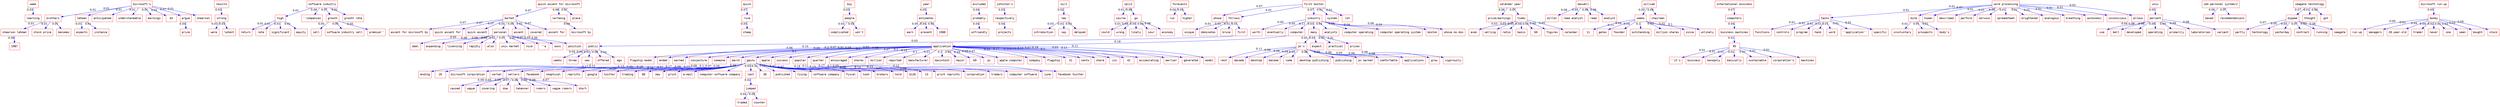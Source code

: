 strict digraph  {
	week	 [color=red,
		fontname=courier,
		shape=box];
	learning	 [color=red,
		fontname=courier,
		shape=box];
	week -> learning	 [color=blue,
		xlabel=0.03];
	"microsoft's"	 [color=red,
		fontname=courier,
		shape=box];
	brothers	 [color=red,
		fontname=courier,
		shape=box];
	"microsoft's" -> brothers	 [color=blue,
		xlabel=0.01];
	lehman	 [color=red,
		fontname=courier,
		shape=box];
	"microsoft's" -> lehman	 [color=blue,
		xlabel=0.01];
	anticipated	 [color=red,
		fontname=courier,
		shape=box];
	"microsoft's" -> anticipated	 [color=blue,
		xlabel=0.01];
	understandable	 [color=red,
		fontname=courier,
		shape=box];
	"microsoft's" -> understandable	 [color=blue,
		xlabel=0.01];
	earnings	 [color=red,
		fontname=courier,
		shape=box];
	"microsoft's" -> earnings	 [color=blue,
		xlabel=0.01];
	"$4"	 [color=red,
		fontname=courier,
		shape=box];
	"microsoft's" -> "$4"	 [color=blue,
		xlabel=0.01];
	argue	 [color=red,
		fontname=courier,
		shape=box];
	"microsoft's" -> argue	 [color=blue,
		xlabel=0.07];
	shearson	 [color=red,
		fontname=courier,
		shape=box];
	"microsoft's" -> shearson	 [color=blue,
		xlabel=0.01];
	"shearson lehman"	 [color=red,
		fontname=courier,
		shape=box];
	brothers -> "shearson lehman"	 [color=blue,
		xlabel=0.01];
	"stock price"	 [color=red,
		fontname=courier,
		shape=box];
	brothers -> "stock price"	 [color=blue,
		xlabel=0.01];
	becomes	 [color=red,
		fontname=courier,
		shape=box];
	brothers -> becomes	 [color=blue,
		xlabel=0.01];
	expects	 [color=red,
		fontname=courier,
		shape=box];
	lehman -> expects	 [color=blue,
		xlabel=0.01];
	instance	 [color=red,
		fontname=courier,
		shape=box];
	lehman -> instance	 [color=blue,
		xlabel=0.01];
	price	 [color=red,
		fontname=courier,
		shape=box];
	argue -> price	 [color=blue,
		xlabel=0.04];
	1987	 [color=red,
		fontname=courier,
		shape=box];
	"shearson lehman" -> 1987	 [color=blue,
		xlabel=0.08];
	results	 [color=red,
		fontname=courier,
		shape=box];
	strong	 [color=red,
		fontname=courier,
		shape=box];
	results -> strong	 [color=blue,
		xlabel=0.03];
	were	 [color=red,
		fontname=courier,
		shape=box];
	strong -> were	 [color=blue,
		xlabel=0.03];
	latest	 [color=red,
		fontname=courier,
		shape=box];
	strong -> latest	 [color=blue,
		xlabel=0.03];
	"software industry"	 [color=red,
		fontname=courier,
		shape=box];
	high	 [color=red,
		fontname=courier,
		shape=box];
	"software industry" -> high	 [color=blue,
		xlabel=0.01];
	"''companies"	 [color=red,
		fontname=courier,
		shape=box];
	"software industry" -> "''companies"	 [color=blue,
		xlabel=0.08];
	growth	 [color=red,
		fontname=courier,
		shape=box];
	"software industry" -> growth	 [color=blue,
		xlabel=0.07];
	"growth rate"	 [color=red,
		fontname=courier,
		shape=box];
	"software industry" -> "growth rate"	 [color=blue,
		xlabel=0.01];
	return	 [color=red,
		fontname=courier,
		shape=box];
	high -> return	 [color=blue,
		xlabel=0.01];
	rate	 [color=red,
		fontname=courier,
		shape=box];
	high -> rate	 [color=blue,
		xlabel=0.01];
	significant	 [color=red,
		fontname=courier,
		shape=box];
	high -> significant	 [color=blue,
		xlabel=0.01];
	equity	 [color=red,
		fontname=courier,
		shape=box];
	high -> equity	 [color=blue,
		xlabel=0.01];
	sell	 [color=red,
		fontname=courier,
		shape=box];
	growth -> sell	 [color=blue,
		xlabel=0.05];
	"software industry sell"	 [color=red,
		fontname=courier,
		shape=box];
	growth -> "software industry sell"	 [color=blue,
		xlabel=0.05];
	"premium''"	 [color=red,
		fontname=courier,
		shape=box];
	growth -> "premium''"	 [color=blue,
		xlabel=0.05];
	"quick ascent for microsoft"	 [color=red,
		fontname=courier,
		shape=box];
	market	 [color=red,
		fontname=courier,
		shape=box];
	"quick ascent for microsoft" -> market	 [color=blue,
		xlabel=0.07];
	vartanig	 [color=red,
		fontname=courier,
		shape=box];
	"quick ascent for microsoft" -> vartanig	 [color=blue,
		xlabel=0.08];
	place	 [color=red,
		fontname=courier,
		shape=box];
	"quick ascent for microsoft" -> place	 [color=blue,
		xlabel=0.07];
	"ascent for microsoft by"	 [color=red,
		fontname=courier,
		shape=box];
	market -> "ascent for microsoft by"	 [color=blue,
		xlabel=0.07];
	"quick ascent for"	 [color=red,
		fontname=courier,
		shape=box];
	market -> "quick ascent for"	 [color=blue,
		xlabel=0.07];
	"quick ascent"	 [color=red,
		fontname=courier,
		shape=box];
	market -> "quick ascent"	 [color=blue,
		xlabel=0.07];
	personal	 [color=red,
		fontname=courier,
		shape=box];
	market -> personal	 [color=blue,
		xlabel=0.05];
	ascent	 [color=red,
		fontname=courier,
		shape=box];
	market -> ascent	 [color=blue,
		xlabel=0.05];
	covered	 [color=red,
		fontname=courier,
		shape=box];
	market -> covered	 [color=blue,
		xlabel=0.01];
	"ascent for"	 [color=red,
		fontname=courier,
		shape=box];
	market -> "ascent for"	 [color=blue,
		xlabel=0.07];
	"microsoft by"	 [color=red,
		fontname=courier,
		shape=box];
	vartanig -> "microsoft by"	 [color=blue,
		xlabel=0.08];
	deal	 [color=red,
		fontname=courier,
		shape=box];
	personal -> deal	 [color=blue,
		xlabel=0.05];
	expanding	 [color=red,
		fontname=courier,
		shape=box];
	personal -> expanding	 [color=blue,
		xlabel=0.06];
	licensing	 [color=red,
		fontname=courier,
		shape=box];
	personal -> licensing	 [color=blue,
		xlabel=0.06];
	rapidly	 [color=red,
		fontname=courier,
		shape=box];
	personal -> rapidly	 [color=blue,
		xlabel=0.06];
	also	 [color=red,
		fontname=courier,
		shape=box];
	personal -> also	 [color=blue,
		xlabel=0.02];
	"unix market"	 [color=red,
		fontname=courier,
		shape=box];
	personal -> "unix market"	 [color=blue,
		xlabel=0.07];
	nice	 [color=red,
		fontname=courier,
		shape=box];
	personal -> nice	 [color=blue,
		xlabel=0.07];
	"''a"	 [color=red,
		fontname=courier,
		shape=box];
	personal -> "''a"	 [color=blue,
		xlabel=0.07];
	owns	 [color=red,
		fontname=courier,
		shape=box];
	personal -> owns	 [color=blue,
		xlabel=0.05];
	position	 [color=red,
		fontname=courier,
		shape=box];
	personal -> position	 [color=blue,
		xlabel=0.06];
	quick	 [color=red,
		fontname=courier,
		shape=box];
	rise	 [color=red,
		fontname=courier,
		shape=box];
	quick -> rise	 [color=blue,
		xlabel=0.07];
	steep	 [color=red,
		fontname=courier,
		shape=box];
	rise -> steep	 [color=blue,
		xlabel=0.05];
	buy	 [color=red,
		fontname=courier,
		shape=box];
	people	 [color=red,
		fontname=courier,
		shape=box];
	buy -> people	 [color=blue,
		xlabel=0.03];
	complicated	 [color=red,
		fontname=courier,
		shape=box];
	people -> complicated	 [color=blue,
		xlabel=0.03];
	"won't"	 [color=red,
		fontname=courier,
		shape=box];
	people -> "won't"	 [color=blue,
		xlabel=0.03];
	year	 [color=red,
		fontname=courier,
		shape=box];
	estimates	 [color=red,
		fontname=courier,
		shape=box];
	year -> estimates	 [color=blue,
		xlabel=0.05];
	earn	 [color=red,
		fontname=courier,
		shape=box];
	estimates -> earn	 [color=blue,
		xlabel=0.05];
	present	 [color=red,
		fontname=courier,
		shape=box];
	estimates -> present	 [color=blue,
		xlabel=0.04];
	1988	 [color=red,
		fontname=courier,
		shape=box];
	estimates -> 1988	 [color=blue,
		xlabel=0.05];
	excluded	 [color=red,
		fontname=courier,
		shape=box];
	probably	 [color=red,
		fontname=courier,
		shape=box];
	excluded -> probably	 [color=blue,
		xlabel=0.04];
	unfriendly	 [color=red,
		fontname=courier,
		shape=box];
	probably -> unfriendly	 [color=blue,
		xlabel=0.04];
	"johnston's"	 [color=red,
		fontname=courier,
		shape=box];
	respectively	 [color=red,
		fontname=courier,
		shape=box];
	"johnston's" -> respectively	 [color=blue,
		xlabel=0.03];
	projects	 [color=red,
		fontname=courier,
		shape=box];
	respectively -> projects	 [color=blue,
		xlabel=0.04];
	"os/2"	 [color=red,
		fontname=courier,
		shape=box];
	new	 [color=red,
		fontname=courier,
		shape=box];
	"os/2" -> new	 [color=blue,
		xlabel=0.02];
	introduction	 [color=red,
		fontname=courier,
		shape=box];
	new -> introduction	 [color=blue,
		xlabel=0.03];
	say	 [color=red,
		fontname=courier,
		shape=box];
	new -> say	 [color=blue,
		xlabel=0.01];
	delayed	 [color=red,
		fontname=courier,
		shape=box];
	new -> delayed	 [color=blue,
		xlabel=0.03];
	split	 [color=red,
		fontname=courier,
		shape=box];
	course	 [color=red,
		fontname=courier,
		shape=box];
	split -> course	 [color=blue,
		xlabel=0.01];
	go	 [color=red,
		fontname=courier,
		shape=box];
	split -> go	 [color=blue,
		xlabel=0.08];
	could	 [color=red,
		fontname=courier,
		shape=box];
	go -> could	 [color=blue,
		xlabel=0.01];
	wrong	 [color=red,
		fontname=courier,
		shape=box];
	go -> wrong	 [color=blue,
		xlabel=0.04];
	likely	 [color=red,
		fontname=courier,
		shape=box];
	go -> likely	 [color=blue,
		xlabel=0.05];
	sour	 [color=red,
		fontname=courier,
		shape=box];
	go -> sour	 [color=blue,
		xlabel=0.04];
	economy	 [color=red,
		fontname=courier,
		shape=box];
	go -> economy	 [color=blue,
		xlabel=0.06];
	forecasts	 [color=red,
		fontname=courier,
		shape=box];
	run	 [color=red,
		fontname=courier,
		shape=box];
	forecasts -> run	 [color=blue,
		xlabel=0.04];
	higher	 [color=red,
		fontname=courier,
		shape=box];
	forecasts -> higher	 [color=blue,
		xlabel=0.04];
	"first boston"	 [color=red,
		fontname=courier,
		shape=box];
	whose	 [color=red,
		fontname=courier,
		shape=box];
	"first boston" -> whose	 [color=blue,
		xlabel=0.07];
	follows	 [color=red,
		fontname=courier,
		shape=box];
	"first boston" -> follows	 [color=blue,
		xlabel=0.01];
	industry	 [color=red,
		fontname=courier,
		shape=box];
	"first boston" -> industry	 [color=blue,
		xlabel=0.07];
	system	 [color=red,
		fontname=courier,
		shape=box];
	"first boston" -> system	 [color=blue,
		xlabel=0.01];
	lot	 [color=red,
		fontname=courier,
		shape=box];
	"first boston" -> lot	 [color=blue,
		xlabel=0.01];
	unique	 [color=red,
		fontname=courier,
		shape=box];
	follows -> unique	 [color=blue,
		xlabel=0.01];
	dominates	 [color=red,
		fontname=courier,
		shape=box];
	follows -> dominates	 [color=blue,
		xlabel=0.01];
	bruce	 [color=red,
		fontname=courier,
		shape=box];
	follows -> bruce	 [color=blue,
		xlabel=0.01];
	first	 [color=red,
		fontname=courier,
		shape=box];
	follows -> first	 [color=blue,
		xlabel=0.01];
	worth	 [color=red,
		fontname=courier,
		shape=box];
	industry -> worth	 [color=blue,
		xlabel=0.05];
	eventually	 [color=red,
		fontname=courier,
		shape=box];
	industry -> eventually	 [color=blue,
		xlabel=0.05];
	computer	 [color=red,
		fontname=courier,
		shape=box];
	industry -> computer	 [color=blue,
		xlabel=0.11];
	many	 [color=red,
		fontname=courier,
		shape=box];
	industry -> many	 [color=blue,
		xlabel=0.03];
	analysts	 [color=red,
		fontname=courier,
		shape=box];
	industry -> analysts	 [color=blue,
		xlabel=0.04];
	"computer operating"	 [color=red,
		fontname=courier,
		shape=box];
	industry -> "computer operating"	 [color=blue,
		xlabel=0.06];
	"computer operating system"	 [color=red,
		fontname=courier,
		shape=box];
	industry -> "computer operating system"	 [color=blue,
		xlabel=0.04];
	boston	 [color=red,
		fontname=courier,
		shape=box];
	industry -> boston	 [color=blue,
		xlabel=0.06];
	"whose ms-dos"	 [color=red,
		fontname=courier,
		shape=box];
	industry -> "whose ms-dos"	 [color=blue,
		xlabel=0.04];
	public	 [color=red,
		fontname=courier,
		shape=box];
	first -> public	 [color=blue,
		xlabel=0.03];
	weeks	 [color=red,
		fontname=courier,
		shape=box];
	public -> weeks	 [color=blue,
		xlabel=0.04];
	three	 [color=red,
		fontname=courier,
		shape=box];
	public -> three	 [color=blue,
		xlabel=0.04];
	was	 [color=red,
		fontname=courier,
		shape=box];
	public -> was	 [color=blue,
		xlabel=0.02];
	offered	 [color=red,
		fontname=courier,
		shape=box];
	public -> offered	 [color=blue,
		xlabel=0.06];
	ago	 [color=red,
		fontname=courier,
		shape=box];
	public -> ago	 [color=blue,
		xlabel=0.02];
	application	 [color=red,
		fontname=courier,
		shape=box];
	computer -> application	 [color=blue,
		xlabel=0.19];
	"pc's"	 [color=red,
		fontname=courier,
		shape=box];
	many -> "pc's"	 [color=blue,
		xlabel=0.05];
	expect	 [color=red,
		fontname=courier,
		shape=box];
	many -> expect	 [color=blue,
		xlabel=0.01];
	practical	 [color=red,
		fontname=courier,
		shape=box];
	many -> practical	 [color=blue,
		xlabel=0.01];
	prices	 [color=red,
		fontname=courier,
		shape=box];
	many -> prices	 [color=blue,
		xlabel=0.01];
	"flagship model"	 [color=red,
		fontname=courier,
		shape=box];
	application -> "flagship model"	 [color=blue,
		xlabel=0.06];
	ended	 [color=red,
		fontname=courier,
		shape=box];
	application -> ended	 [color=blue,
		xlabel=0.1];
	earned	 [color=red,
		fontname=courier,
		shape=box];
	application -> earned	 [color=blue,
		xlabel=0.15];
	conjecture	 [color=red,
		fontname=courier,
		shape=box];
	application -> conjecture	 [color=blue,
		xlabel=0.24];
	someone	 [color=red,
		fontname=courier,
		shape=box];
	application -> someone	 [color=blue,
		xlabel=0.2];
	march	 [color=red,
		fontname=courier,
		shape=box];
	application -> march	 [color=blue,
		xlabel=0.07];
	gains	 [color=red,
		fontname=courier,
		shape=box];
	application -> gains	 [color=blue,
		xlabel=0.01];
	apple	 [color=red,
		fontname=courier,
		shape=box];
	application -> apple	 [color=blue,
		xlabel=0.05];
	success	 [color=red,
		fontname=courier,
		shape=box];
	application -> success	 [color=blue,
		xlabel=0.1];
	popular	 [color=red,
		fontname=courier,
		shape=box];
	application -> popular	 [color=blue,
		xlabel=0.05];
	quarter	 [color=red,
		fontname=courier,
		shape=box];
	application -> quarter	 [color=blue,
		xlabel=0.09];
	encouraged	 [color=red,
		fontname=courier,
		shape=box];
	application -> encouraged	 [color=blue,
		xlabel=0.07];
	shares	 [color=red,
		fontname=courier,
		shape=box];
	application -> shares	 [color=blue,
		xlabel=0.1];
	million	 [color=red,
		fontname=courier,
		shape=box];
	application -> million	 [color=blue,
		xlabel=0.12];
	reported	 [color=red,
		fontname=courier,
		shape=box];
	application -> reported	 [color=blue,
		xlabel=0.1];
	manufacturer	 [color=red,
		fontname=courier,
		shape=box];
	application -> manufacturer	 [color=blue,
		xlabel=0.21];
	macintosh	 [color=red,
		fontname=courier,
		shape=box];
	application -> macintosh	 [color=blue,
		xlabel=0.1];
	major	 [color=red,
		fontname=courier,
		shape=box];
	application -> major	 [color=blue,
		xlabel=0.03];
	69	 [color=red,
		fontname=courier,
		shape=box];
	application -> 69	 [color=blue,
		xlabel=0.25];
	pc	 [color=red,
		fontname=courier,
		shape=box];
	application -> pc	 [color=blue,
		xlabel=0.05];
	"apple computer"	 [color=red,
		fontname=courier,
		shape=box];
	application -> "apple computer"	 [color=blue,
		xlabel=0.07];
	company	 [color=red,
		fontname=courier,
		shape=box];
	application -> company	 [color=blue,
		xlabel=0.15];
	flagship	 [color=red,
		fontname=courier,
		shape=box];
	application -> flagship	 [color=blue,
		xlabel=0.17];
	31	 [color=red,
		fontname=courier,
		shape=box];
	application -> 31	 [color=blue,
		xlabel=0.21];
	cents	 [color=red,
		fontname=courier,
		shape=box];
	application -> cents	 [color=blue,
		xlabel=0.19];
	share	 [color=red,
		fontname=courier,
		shape=box];
	application -> share	 [color=blue,
		xlabel=0.12];
	inc	 [color=red,
		fontname=courier,
		shape=box];
	application -> inc	 [color=blue,
		xlabel=0.07];
	42	 [color=red,
		fontname=courier,
		shape=box];
	application -> 42	 [color=blue,
		xlabel=0.18];
	accumulating	 [color=red,
		fontname=courier,
		shape=box];
	application -> accumulating	 [color=blue,
		xlabel=0.1];
	earlier	 [color=red,
		fontname=courier,
		shape=box];
	application -> earlier	 [color=blue,
		xlabel=0.05];
	generated	 [color=red,
		fontname=courier,
		shape=box];
	application -> generated	 [color=blue,
		xlabel=0.11];
	model	 [color=red,
		fontname=courier,
		shape=box];
	application -> model	 [color=blue,
		xlabel=0.11];
	ending	 [color=red,
		fontname=courier,
		shape=box];
	gains -> ending	 [color=blue,
		xlabel=0.17];
	20	 [color=red,
		fontname=courier,
		shape=box];
	gains -> 20	 [color=blue,
		xlabel=0.12];
	"microsoft corporation"	 [color=red,
		fontname=courier,
		shape=box];
	gains -> "microsoft corporation"	 [color=blue,
		xlabel=0.22];
	vartan	 [color=red,
		fontname=courier,
		shape=box];
	gains -> vartan	 [color=blue,
		xlabel=0.13];
	sellers	 [color=red,
		fontname=courier,
		shape=box];
	gains -> sellers	 [color=blue,
		xlabel=0.01];
	facebook	 [color=red,
		fontname=courier,
		shape=box];
	gains -> facebook	 [color=blue,
		xlabel=0.18];
	skeptical	 [color=red,
		fontname=courier,
		shape=box];
	gains -> skeptical	 [color=blue,
		xlabel=0.14];
	reprints	 [color=red,
		fontname=courier,
		shape=box];
	gains -> reprints	 [color=blue,
		xlabel=0.07];
	google	 [color=red,
		fontname=courier,
		shape=box];
	gains -> google	 [color=blue,
		xlabel=0.17];
	twitter	 [color=red,
		fontname=courier,
		shape=box];
	gains -> twitter	 [color=blue,
		xlabel=0.08];
	trading	 [color=red,
		fontname=courier,
		shape=box];
	gains -> trading	 [color=blue,
		xlabel=0.13];
	80	 [color=red,
		fontname=courier,
		shape=box];
	gains -> 80	 [color=blue,
		xlabel=0.08];
	may	 [color=red,
		fontname=courier,
		shape=box];
	gains -> may	 [color=blue,
		xlabel=0.1];
	print	 [color=red,
		fontname=courier,
		shape=box];
	gains -> print	 [color=blue,
		xlabel=0.07];
	"e-mail"	 [color=red,
		fontname=courier,
		shape=box];
	gains -> "e-mail"	 [color=blue,
		xlabel=0.05];
	"computer software company"	 [color=red,
		fontname=courier,
		shape=box];
	gains -> "computer software company"	 [color=blue,
		xlabel=0.29];
	last	 [color=red,
		fontname=courier,
		shape=box];
	gains -> last	 [color=blue,
		xlabel=0.05];
	30	 [color=red,
		fontname=courier,
		shape=box];
	gains -> 30	 [color=blue,
		xlabel=0.31];
	published	 [color=red,
		fontname=courier,
		shape=box];
	gains -> published	 [color=blue,
		xlabel=0.11];
	rising	 [color=red,
		fontname=courier,
		shape=box];
	gains -> rising	 [color=blue,
		xlabel=0.07];
	"software company"	 [color=red,
		fontname=courier,
		shape=box];
	gains -> "software company"	 [color=blue,
		xlabel=0.07];
	fiscal	 [color=red,
		fontname=courier,
		shape=box];
	gains -> fiscal	 [color=blue,
		xlabel=0.16];
	took	 [color=red,
		fontname=courier,
		shape=box];
	gains -> took	 [color=blue,
		xlabel=0.11];
	brokers	 [color=red,
		fontname=courier,
		shape=box];
	gains -> brokers	 [color=blue,
		xlabel=0.13];
	hold	 [color=red,
		fontname=courier,
		shape=box];
	gains -> hold	 [color=blue,
		xlabel=0.17];
	"$126"	 [color=red,
		fontname=courier,
		shape=box];
	gains -> "$126"	 [color=blue,
		xlabel=0.1];
	13	 [color=red,
		fontname=courier,
		shape=box];
	gains -> 13	 [color=blue,
		xlabel=0.05];
	"print reprints"	 [color=red,
		fontname=courier,
		shape=box];
	gains -> "print reprints"	 [color=blue,
		xlabel=0.05];
	corporation	 [color=red,
		fontname=courier,
		shape=box];
	gains -> corporation	 [color=blue,
		xlabel=0.14];
	traders	 [color=red,
		fontname=courier,
		shape=box];
	gains -> traders	 [color=blue,
		xlabel=0.12];
	"computer software"	 [color=red,
		fontname=courier,
		shape=box];
	gains -> "computer software"	 [color=blue,
		xlabel=0.07];
	june	 [color=red,
		fontname=courier,
		shape=box];
	gains -> june	 [color=blue,
		xlabel=0.12];
	"facebook twitter"	 [color=red,
		fontname=courier,
		shape=box];
	gains -> "facebook twitter"	 [color=blue,
		xlabel=0.09];
	caused	 [color=red,
		fontname=courier,
		shape=box];
	sellers -> caused	 [color=blue,
		xlabel=0.09];
	vague	 [color=red,
		fontname=courier,
		shape=box];
	sellers -> vague	 [color=blue,
		xlabel=0.05];
	covering	 [color=red,
		fontname=courier,
		shape=box];
	sellers -> covering	 [color=blue,
		xlabel=0.05];
	due	 [color=red,
		fontname=courier,
		shape=box];
	sellers -> due	 [color=blue,
		xlabel=0.07];
	takeover	 [color=red,
		fontname=courier,
		shape=box];
	sellers -> takeover	 [color=blue,
		xlabel=0.06];
	rumors	 [color=red,
		fontname=courier,
		shape=box];
	sellers -> rumors	 [color=blue,
		xlabel=0.05];
	"vague rumors"	 [color=red,
		fontname=courier,
		shape=box];
	sellers -> "vague rumors"	 [color=blue,
		xlabel=0.09];
	short	 [color=red,
		fontname=courier,
		shape=box];
	sellers -> short	 [color=blue,
		xlabel=0.07];
	jumped	 [color=red,
		fontname=courier,
		shape=box];
	last -> jumped	 [color=blue,
		xlabel=0.02];
	traded	 [color=red,
		fontname=courier,
		shape=box];
	jumped -> traded	 [color=blue,
		xlabel=0.04];
	counter	 [color=red,
		fontname=courier,
		shape=box];
	jumped -> counter	 [color=blue,
		xlabel=0.05];
	rest	 [color=red,
		fontname=courier,
		shape=box];
	"pc's" -> rest	 [color=blue,
		xlabel=0.11];
	decade	 [color=red,
		fontname=courier,
		shape=box];
	"pc's" -> decade	 [color=blue,
		xlabel=0.08];
	desktop	 [color=red,
		fontname=courier,
		shape=box];
	"pc's" -> desktop	 [color=blue,
		xlabel=0.06];
	become	 [color=red,
		fontname=courier,
		shape=box];
	"pc's" -> become	 [color=blue,
		xlabel=0.04];
	come	 [color=red,
		fontname=courier,
		shape=box];
	"pc's" -> come	 [color=blue,
		xlabel=0.05];
	"desktop publishing"	 [color=red,
		fontname=courier,
		shape=box];
	"pc's" -> "desktop publishing"	 [color=blue,
		xlabel=0.08];
	publishing	 [color=red,
		fontname=courier,
		shape=box];
	"pc's" -> publishing	 [color=blue,
		xlabel=0.06];
	"pc market"	 [color=red,
		fontname=courier,
		shape=box];
	"pc's" -> "pc market"	 [color=blue,
		xlabel=0.06];
	comfortable	 [color=red,
		fontname=courier,
		shape=box];
	"pc's" -> comfortable	 [color=blue,
		xlabel=0.05];
	applications	 [color=red,
		fontname=courier,
		shape=box];
	"pc's" -> applications	 [color=blue,
		xlabel=0.06];
	grow	 [color=red,
		fontname=courier,
		shape=box];
	"pc's" -> grow	 [color=blue,
		xlabel=0.06];
	vigorously	 [color=red,
		fontname=courier,
		shape=box];
	"pc's" -> vigorously	 [color=blue,
		xlabel=0.08];
	"calendar year"	 [color=red,
		fontname=courier,
		shape=box];
	"price/earnings"	 [color=red,
		fontname=courier,
		shape=box];
	"calendar year" -> "price/earnings"	 [color=blue,
		xlabel=0.08];
	times	 [color=red,
		fontname=courier,
		shape=box];
	"calendar year" -> times	 [color=blue,
		xlabel=0.07];
	even	 [color=red,
		fontname=courier,
		shape=box];
	times -> even	 [color=blue,
		xlabel=0.03];
	selling	 [color=red,
		fontname=courier,
		shape=box];
	times -> selling	 [color=blue,
		xlabel=0.02];
	ratio	 [color=red,
		fontname=courier,
		shape=box];
	times -> ratio	 [color=blue,
		xlabel=0.05];
	basis	 [color=red,
		fontname=courier,
		shape=box];
	times -> basis	 [color=blue,
		xlabel=0.05];
	60	 [color=red,
		fontname=courier,
		shape=box];
	times -> 60	 [color=blue,
		xlabel=0.05];
	figures	 [color=red,
		fontname=courier,
		shape=box];
	times -> figures	 [color=blue,
		xlabel=0.05];
	calendar	 [color=red,
		fontname=courier,
		shape=box];
	times -> calendar	 [color=blue,
		xlabel=0.05];
	maxwell	 [color=red,
		fontname=courier,
		shape=box];
	dillon	 [color=red,
		fontname=courier,
		shape=box];
	maxwell -> dillon	 [color=blue,
		xlabel=0.08];
	"read analyst"	 [color=red,
		fontname=courier,
		shape=box];
	maxwell -> "read analyst"	 [color=blue,
		xlabel=0.05];
	read	 [color=red,
		fontname=courier,
		shape=box];
	maxwell -> read	 [color=blue,
		xlabel=0.06];
	analyst	 [color=red,
		fontname=courier,
		shape=box];
	maxwell -> analyst	 [color=blue,
		xlabel=0.06];
	william	 [color=red,
		fontname=courier,
		shape=box];
	seems	 [color=red,
		fontname=courier,
		shape=box];
	william -> seems	 [color=blue,
		xlabel=0.05];
	chairman	 [color=red,
		fontname=courier,
		shape=box];
	william -> chairman	 [color=blue,
		xlabel=0.06];
	11	 [color=red,
		fontname=courier,
		shape=box];
	seems -> 11	 [color=blue,
		xlabel=0.11];
	gates	 [color=red,
		fontname=courier,
		shape=box];
	seems -> gates	 [color=blue,
		xlabel=0.04];
	founder	 [color=red,
		fontname=courier,
		shape=box];
	seems -> founder	 [color=blue,
		xlabel=0.04];
	outstanding	 [color=red,
		fontname=courier,
		shape=box];
	seems -> outstanding	 [color=blue,
		xlabel=0.1];
	"million shares"	 [color=red,
		fontname=courier,
		shape=box];
	seems -> "million shares"	 [color=blue,
		xlabel=0.03];
	since	 [color=red,
		fontname=courier,
		shape=box];
	seems -> since	 [color=blue,
		xlabel=0.02];
	unlikely	 [color=red,
		fontname=courier,
		shape=box];
	seems -> unlikely	 [color=blue,
		xlabel=0.1];
	"international business"	 [color=red,
		fontname=courier,
		shape=box];
	computers	 [color=red,
		fontname=courier,
		shape=box];
	"international business" -> computers	 [color=blue,
		xlabel=0.07];
	"business machines"	 [color=red,
		fontname=courier,
		shape=box];
	computers -> "business machines"	 [color=blue,
		xlabel=0.04];
	95	 [color=red,
		fontname=courier,
		shape=box];
	"business machines" -> 95	 [color=blue,
		xlabel=0.01];
	"''it's"	 [color=red,
		fontname=courier,
		shape=box];
	95 -> "''it's"	 [color=blue,
		xlabel=0.01];
	business	 [color=red,
		fontname=courier,
		shape=box];
	95 -> business	 [color=blue,
		xlabel=0.01];
	monopoly	 [color=red,
		fontname=courier,
		shape=box];
	95 -> monopoly	 [color=blue,
		xlabel=0.01];
	basically	 [color=red,
		fontname=courier,
		shape=box];
	95 -> basically	 [color=blue,
		xlabel=0.01];
	sustainable	 [color=red,
		fontname=courier,
		shape=box];
	95 -> sustainable	 [color=blue,
		xlabel=0.01];
	"corporation's"	 [color=red,
		fontname=courier,
		shape=box];
	95 -> "corporation's"	 [color=blue,
		xlabel=0.01];
	machines	 [color=red,
		fontname=courier,
		shape=box];
	95 -> machines	 [color=blue,
		xlabel=0.01];
	"word processing"	 [color=red,
		fontname=courier,
		shape=box];
	tasks	 [color=red,
		fontname=courier,
		shape=box];
	"word processing" -> tasks	 [color=blue,
		xlabel=0.01];
	mind	 [color=red,
		fontname=courier,
		shape=box];
	"word processing" -> mind	 [color=blue,
		xlabel=0.01];
	human	 [color=red,
		fontname=courier,
		shape=box];
	"word processing" -> human	 [color=blue,
		xlabel=0.07];
	described	 [color=red,
		fontname=courier,
		shape=box];
	"word processing" -> described	 [color=blue,
		xlabel=0.01];
	perform	 [color=red,
		fontname=courier,
		shape=box];
	"word processing" -> perform	 [color=blue,
		xlabel=0.01];
	nervous	 [color=red,
		fontname=courier,
		shape=box];
	"word processing" -> nervous	 [color=blue,
		xlabel=0.06];
	spreadsheet	 [color=red,
		fontname=courier,
		shape=box];
	"word processing" -> spreadsheet	 [color=blue,
		xlabel=0.01];
	brightened	 [color=red,
		fontname=courier,
		shape=box];
	"word processing" -> brightened	 [color=blue,
		xlabel=0.01];
	analogous	 [color=red,
		fontname=courier,
		shape=box];
	"word processing" -> analogous	 [color=blue,
		xlabel=0.01];
	breathing	 [color=red,
		fontname=courier,
		shape=box];
	"word processing" -> breathing	 [color=blue,
		xlabel=0.01];
	autonomic	 [color=red,
		fontname=courier,
		shape=box];
	"word processing" -> autonomic	 [color=blue,
		xlabel=0.01];
	unconscious	 [color=red,
		fontname=courier,
		shape=box];
	"word processing" -> unconscious	 [color=blue,
		xlabel=0.01];
	allows	 [color=red,
		fontname=courier,
		shape=box];
	"word processing" -> allows	 [color=blue,
		xlabel=0.02];
	functions	 [color=red,
		fontname=courier,
		shape=box];
	tasks -> functions	 [color=blue,
		xlabel=0.01];
	controls	 [color=red,
		fontname=courier,
		shape=box];
	tasks -> controls	 [color=blue,
		xlabel=0.01];
	program	 [color=red,
		fontname=courier,
		shape=box];
	tasks -> program	 [color=blue,
		xlabel=0.01];
	hand	 [color=red,
		fontname=courier,
		shape=box];
	tasks -> hand	 [color=blue,
		xlabel=0.01];
	word	 [color=red,
		fontname=courier,
		shape=box];
	tasks -> word	 [color=blue,
		xlabel=0.01];
	"''application''"	 [color=red,
		fontname=courier,
		shape=box];
	tasks -> "''application''"	 [color=blue,
		xlabel=0.01];
	specific	 [color=red,
		fontname=courier,
		shape=box];
	tasks -> specific	 [color=blue,
		xlabel=0.01];
	involuntary	 [color=red,
		fontname=courier,
		shape=box];
	mind -> involuntary	 [color=blue,
		xlabel=0.01];
	prospects	 [color=red,
		fontname=courier,
		shape=box];
	mind -> prospects	 [color=blue,
		xlabel=0.01];
	"body's"	 [color=red,
		fontname=courier,
		shape=box];
	mind -> "body's"	 [color=blue,
		xlabel=0.01];
	unix	 [color=red,
		fontname=courier,
		shape=box];
	percent	 [color=red,
		fontname=courier,
		shape=box];
	unix -> percent	 [color=blue,
		xlabel=0.05];
	use	 [color=red,
		fontname=courier,
		shape=box];
	percent -> use	 [color=blue,
		xlabel=0.04];
	bell	 [color=red,
		fontname=courier,
		shape=box];
	percent -> bell	 [color=blue,
		xlabel=0.08];
	developed	 [color=red,
		fontname=courier,
		shape=box];
	percent -> developed	 [color=blue,
		xlabel=0.08];
	operating	 [color=red,
		fontname=courier,
		shape=box];
	percent -> operating	 [color=blue,
		xlabel=0.08];
	primarily	 [color=red,
		fontname=courier,
		shape=box];
	percent -> primarily	 [color=blue,
		xlabel=0.05];
	laboratories	 [color=red,
		fontname=courier,
		shape=box];
	percent -> laboratories	 [color=blue,
		xlabel=0.09];
	variant	 [color=red,
		fontname=courier,
		shape=box];
	percent -> variant	 [color=blue,
		xlabel=0.08];
	"ibm personal system/2"	 [color=red,
		fontname=courier,
		shape=box];
	based	 [color=red,
		fontname=courier,
		shape=box];
	"ibm personal system/2" -> based	 [color=blue,
		xlabel=0.06];
	recommendations	 [color=red,
		fontname=courier,
		shape=box];
	"ibm personal system/2" -> recommendations	 [color=blue,
		xlabel=0.07];
	"seagate technology"	 [color=red,
		fontname=courier,
		shape=box];
	dipped	 [color=red,
		fontname=courier,
		shape=box];
	"seagate technology" -> dipped	 [color=blue,
		xlabel=0.07];
	thought	 [color=red,
		fontname=courier,
		shape=box];
	"seagate technology" -> thought	 [color=blue,
		xlabel=0.01];
	got	 [color=red,
		fontname=courier,
		shape=box];
	"seagate technology" -> got	 [color=blue,
		xlabel=0.06];
	partly	 [color=red,
		fontname=courier,
		shape=box];
	dipped -> partly	 [color=blue,
		xlabel=0.07];
	technology	 [color=red,
		fontname=courier,
		shape=box];
	dipped -> technology	 [color=blue,
		xlabel=0.05];
	yesterday	 [color=red,
		fontname=courier,
		shape=box];
	dipped -> yesterday	 [color=blue,
		xlabel=0.05];
	contract	 [color=red,
		fontname=courier,
		shape=box];
	dipped -> contract	 [color=blue,
		xlabel=0.07];
	running	 [color=red,
		fontname=courier,
		shape=box];
	dipped -> running	 [color=blue,
		xlabel=0.05];
	seagate	 [color=red,
		fontname=courier,
		shape=box];
	dipped -> seagate	 [color=blue,
		xlabel=0.06];
	"microsoft run-up"	 [color=red,
		fontname=courier,
		shape=box];
	money	 [color=red,
		fontname=courier,
		shape=box];
	"microsoft run-up" -> money	 [color=blue,
		xlabel=0.05];
	"run-up"	 [color=red,
		fontname=courier,
		shape=box];
	money -> "run-up"	 [color=blue,
		xlabel=0.05];
	managers	 [color=red,
		fontname=courier,
		shape=box];
	money -> managers	 [color=blue,
		xlabel=0.03];
	"28-year-old"	 [color=red,
		fontname=courier,
		shape=box];
	money -> "28-year-old"	 [color=blue,
		xlabel=0.04];
	trader	 [color=red,
		fontname=courier,
		shape=box];
	money -> trader	 [color=blue,
		xlabel=0.04];
	never	 [color=red,
		fontname=courier,
		shape=box];
	money -> never	 [color=blue,
		xlabel=0.02];
	one	 [color=red,
		fontname=courier,
		shape=box];
	money -> one	 [color=blue,
		xlabel=0.01];
	seen	 [color=red,
		fontname=courier,
		shape=box];
	money -> seen	 [color=blue,
		xlabel=0.03];
	bought	 [color=red,
		fontname=courier,
		shape=box];
	money -> bought	 [color=blue,
		xlabel=0.03];
	stock	 [color=red,
		fontname=courier,
		shape=box];
	money -> stock	 [color=blue,
		xlabel=0.05];
}
